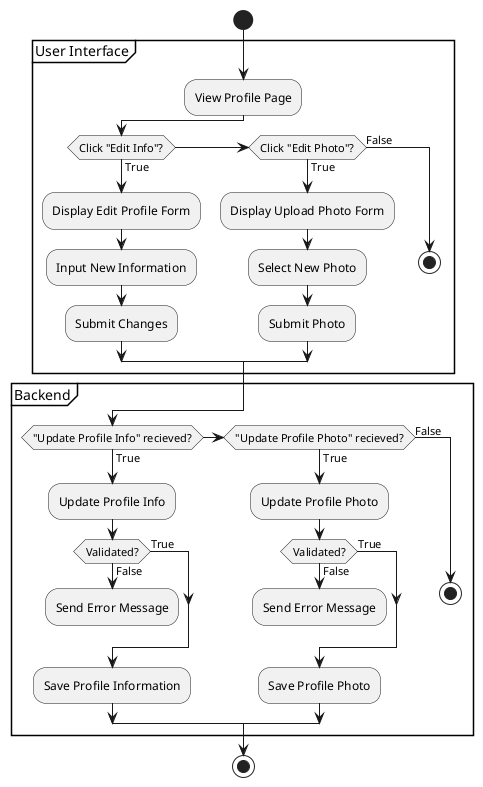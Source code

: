 @startuml
start

partition "User Interface" {
  :View Profile Page;
  if (Click "Edit Info"?) then (True)
    :Display Edit Profile Form;
    :Input New Information;
    :Submit Changes;
  elseif (Click "Edit Photo"?) then (True)
    :Display Upload Photo Form;
    :Select New Photo;
    :Submit Photo;
  else (False)
    stop
  endif
}

partition "Backend" {
    if ("Update Profile Info" recieved?) then (True)
        :Update Profile Info;
        if (Validated?) then (False)
            :Send Error Message;
            kill
            else (True)    
        endif
        :Save Profile Information;
        elseif ("Update Profile Photo" recieved?) then (True)
        :Update Profile Photo;
        if (Validated?) then (False)
            :Send Error Message;
            kill
            else (True)    
        endif
        :Save Profile Photo;
        else (False)
        stop
    endif
}

stop
@enduml